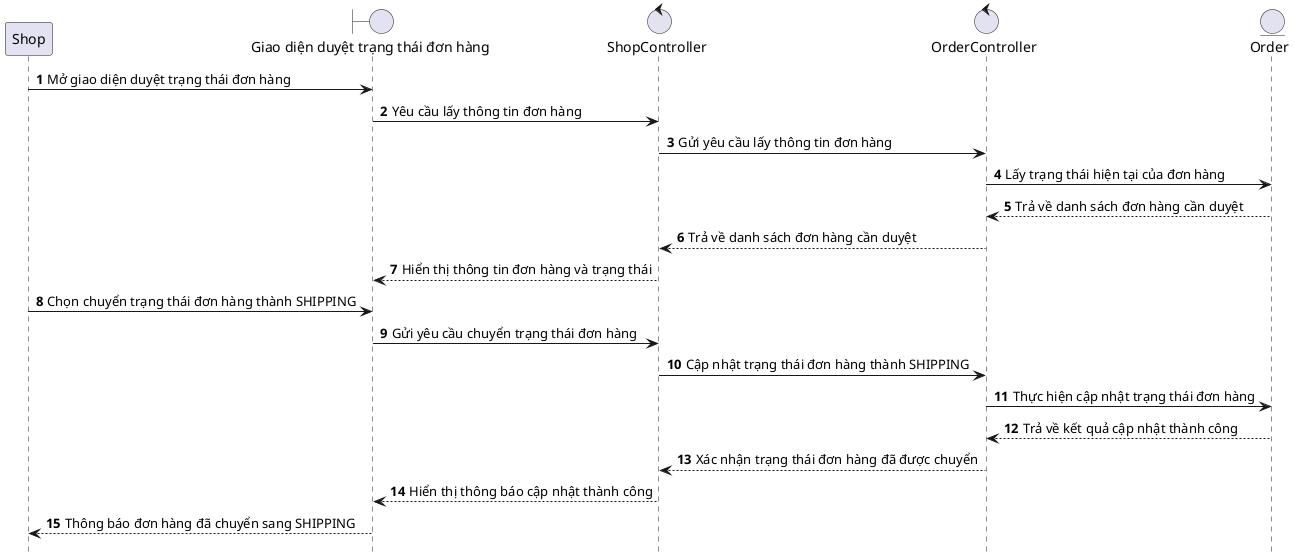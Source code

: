 @startuml ApproveOrderComplete

hide footbox
autonumber
participant Shop as shop
boundary "Giao diện duyệt trạng thái đơn hàng" as orderStatusUI
control "ShopController" as shopController
control "OrderController" as orderController
entity "Order" as orderEntity

shop -> orderStatusUI: Mở giao diện duyệt trạng thái đơn hàng
orderStatusUI -> shopController: Yêu cầu lấy thông tin đơn hàng
shopController -> orderController: Gửi yêu cầu lấy thông tin đơn hàng
orderController -> orderEntity: Lấy trạng thái hiện tại của đơn hàng
orderEntity --> orderController: Trả về danh sách đơn hàng cần duyệt
orderController --> shopController: Trả về danh sách đơn hàng cần duyệt
shopController --> orderStatusUI: Hiển thị thông tin đơn hàng và trạng thái

shop -> orderStatusUI: Chọn chuyển trạng thái đơn hàng thành SHIPPING
orderStatusUI -> shopController: Gửi yêu cầu chuyển trạng thái đơn hàng
shopController -> orderController: Cập nhật trạng thái đơn hàng thành SHIPPING
orderController -> orderEntity: Thực hiện cập nhật trạng thái đơn hàng
orderEntity --> orderController: Trả về kết quả cập nhật thành công
orderController --> shopController: Xác nhận trạng thái đơn hàng đã được chuyển
shopController --> orderStatusUI: Hiển thị thông báo cập nhật thành công
orderStatusUI --> shop: Thông báo đơn hàng đã chuyển sang SHIPPING

@enduml
